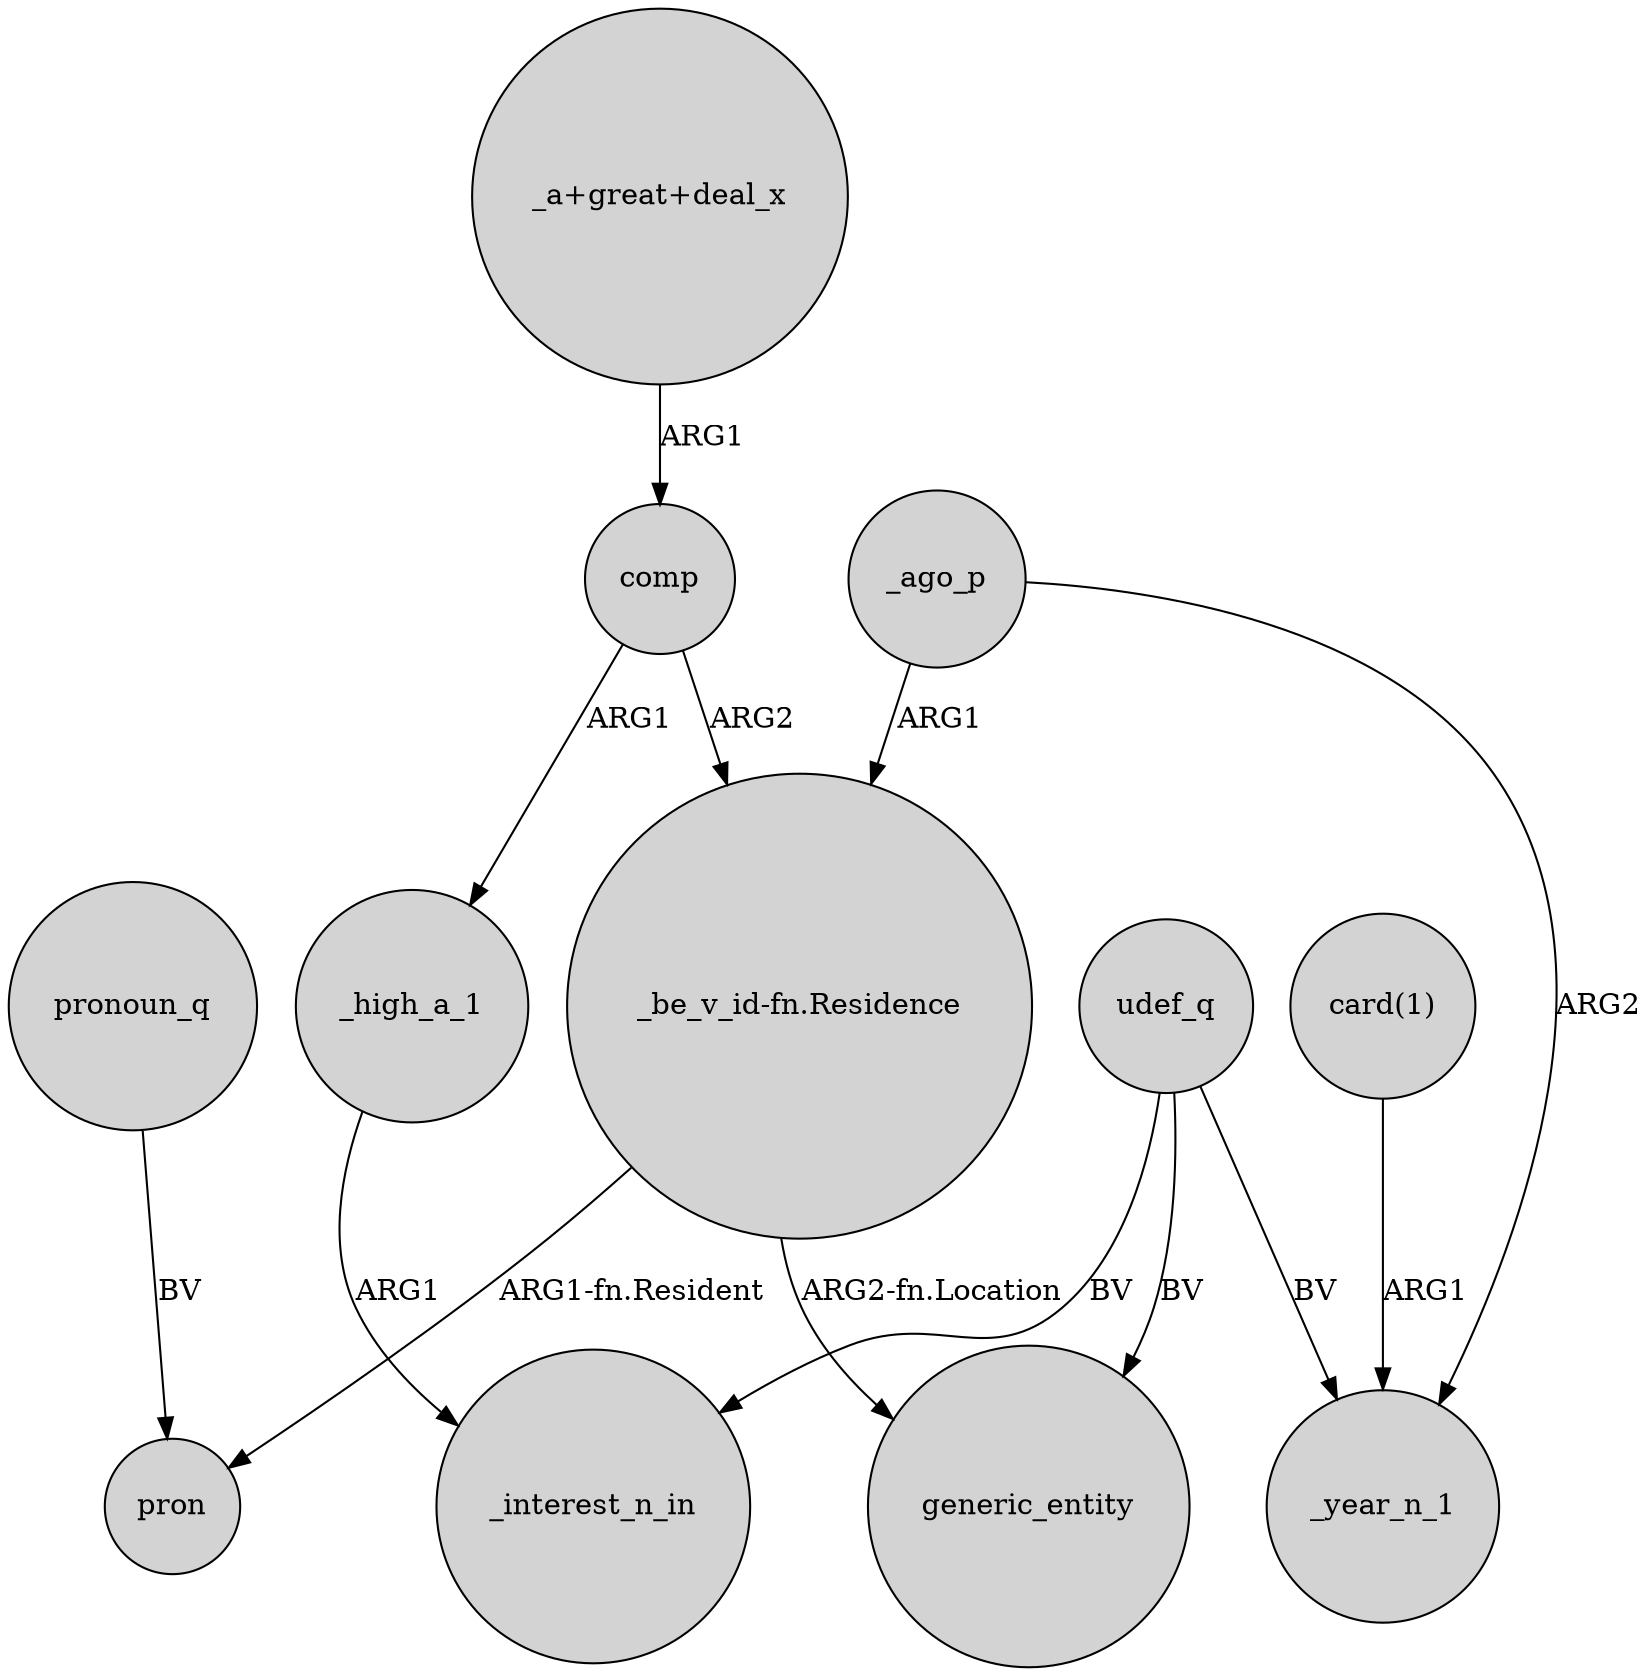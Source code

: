 digraph {
	node [shape=circle style=filled]
	comp -> "_be_v_id-fn.Residence" [label=ARG2]
	udef_q -> _interest_n_in [label=BV]
	udef_q -> _year_n_1 [label=BV]
	"_a+great+deal_x" -> comp [label=ARG1]
	comp -> _high_a_1 [label=ARG1]
	"_be_v_id-fn.Residence" -> pron [label="ARG1-fn.Resident"]
	udef_q -> generic_entity [label=BV]
	"card(1)" -> _year_n_1 [label=ARG1]
	pronoun_q -> pron [label=BV]
	_ago_p -> "_be_v_id-fn.Residence" [label=ARG1]
	_high_a_1 -> _interest_n_in [label=ARG1]
	"_be_v_id-fn.Residence" -> generic_entity [label="ARG2-fn.Location"]
	_ago_p -> _year_n_1 [label=ARG2]
}
